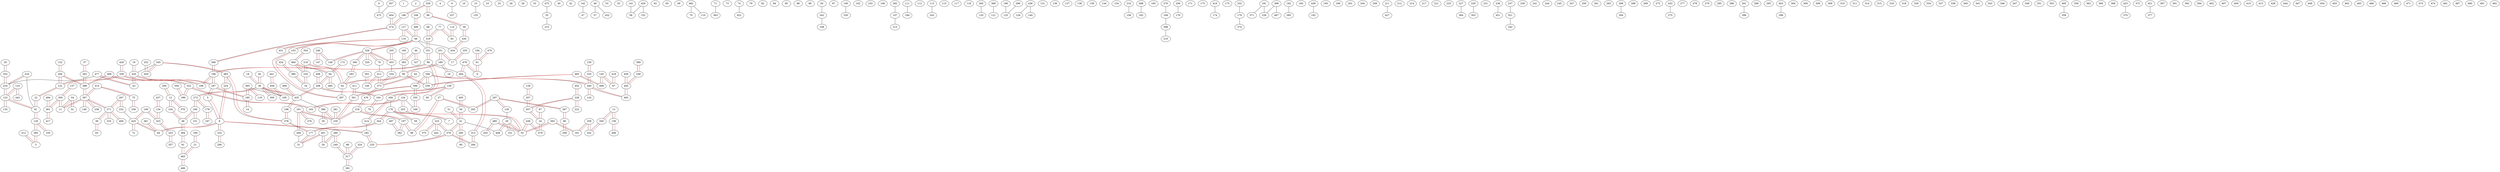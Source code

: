 graph ErdRen500_350_KrD_13160 {
0;
1;
2;
3;
4;
5;
6;
7;
8;
9;
10;
11;
12;
13;
14;
15;
16;
17;
18;
19;
20;
21;
22;
23;
24;
25;
26;
27;
28;
29;
30;
31;
32;
33;
34;
35;
36;
37;
38;
39;
40;
41;
42;
43;
44;
45;
46;
47;
48;
49;
50;
51;
52;
53;
54;
55;
56;
57;
58;
59;
60;
61;
62;
63;
64;
65;
66;
67;
68;
69;
70;
71;
72;
73;
74;
75;
76;
77;
78;
79;
80;
81;
82;
83;
84;
85;
86;
87;
88;
89;
90;
91;
92;
93;
94;
95;
96;
97;
98;
99;
100;
101;
102;
103;
104;
105;
106;
107;
108;
109;
110;
111;
112;
113;
114;
115;
116;
117;
118;
119;
120;
121;
122;
123;
124;
125;
126;
127;
128;
129;
130;
131;
132;
133;
134;
135;
136;
137;
138;
139;
140;
141;
142;
143;
144;
145;
146;
147;
148;
149;
150;
151;
152;
153;
154;
155;
156;
157;
158;
159;
160;
161;
162;
163;
164;
165;
166;
167;
168;
169;
170;
171;
172;
173;
174;
175;
176;
177;
178;
179;
180;
181;
182;
183;
184;
185;
186;
187;
188;
189;
190;
191;
192;
193;
194;
195;
196;
197;
198;
199;
200;
201;
202;
203;
204;
205;
206;
207;
208;
209;
210;
211;
212;
213;
214;
215;
216;
217;
218;
219;
220;
221;
222;
223;
224;
225;
226;
227;
228;
229;
230;
231;
232;
233;
234;
235;
236;
237;
238;
239;
240;
241;
242;
243;
244;
245;
246;
247;
248;
249;
250;
251;
252;
253;
254;
255;
256;
257;
258;
259;
260;
261;
262;
263;
264;
265;
266;
267;
268;
269;
270;
271;
272;
273;
274;
275;
276;
277;
278;
279;
280;
281;
282;
283;
284;
285;
286;
287;
288;
289;
290;
291;
292;
293;
294;
295;
296;
297;
298;
299;
300;
301;
302;
303;
304;
305;
306;
307;
308;
309;
310;
311;
312;
313;
314;
315;
316;
317;
318;
319;
320;
321;
322;
323;
324;
325;
326;
327;
328;
329;
330;
331;
332;
333;
334;
335;
336;
337;
338;
339;
340;
341;
342;
343;
344;
345;
346;
347;
348;
349;
350;
351;
352;
353;
354;
355;
356;
357;
358;
359;
360;
361;
362;
363;
364;
365;
366;
367;
368;
369;
370;
371;
372;
373;
374;
375;
376;
377;
378;
379;
380;
381;
382;
383;
384;
385;
386;
387;
388;
389;
390;
391;
392;
393;
394;
395;
396;
397;
398;
399;
400;
401;
402;
403;
404;
405;
406;
407;
408;
409;
410;
411;
412;
413;
414;
415;
416;
417;
418;
419;
420;
421;
422;
423;
424;
425;
426;
427;
428;
429;
430;
431;
432;
433;
434;
435;
436;
437;
438;
439;
440;
441;
442;
443;
444;
445;
446;
447;
448;
449;
450;
451;
452;
453;
454;
455;
456;
457;
458;
459;
460;
461;
462;
463;
464;
465;
466;
467;
468;
469;
470;
471;
472;
473;
474;
475;
476;
477;
478;
479;
480;
481;
482;
483;
484;
485;
486;
487;
488;
489;
490;
491;
492;
493;
494;
495;
496;
497;
498;
499;
271 -- 400[weight="66"];
496 -- 388[weight="63"];
299 -- 264[weight="17"];
116 -- 431[weight="11"];
283 -- 92[weight="68"];
198 -- 378[weight="18"];
252 -- 450[weight="64"];
182 -- 395[weight="25"];
339 -- 122[weight="48"];
398 -- 210[weight="49"];
74 -- 422[weight="98"];
18 -- 36[weight="16"];
483 -- 378[weight="13"];
104 -- 48[weight="44"];
35 -- 215[weight="38"];
75 -- 336[weight="65"];
216 -- 158[weight="97"];
365 -- 185[weight="89"];
477 -- 43[weight="61"];
393 -- 52[weight="47"];
465 -- 486[weight="11"];
348 -- 396[weight="25"];
418 -- 67[weight="88"];
416 -- 234[weight="13"];
27 -- 99[weight="55"];
56 -- 41[weight="96"];
27 -- 293[weight="39"];
477 -- 234[weight="98"];
404 -- 274[weight="85"];
176 -- 344[weight="30"];
383 -- 90[weight="51"];
45 -- 36[weight="60"];
322 -- 390[weight="51"];
328 -- 96[weight="52"];
322 -- 163[weight="53"];
317 -- 381[weight="6"];
305 -- 461[weight="2"];
157 -- 305[weight="59"];
208 -- 164[weight="60"];
345 -- 420[weight="78"];
297 -- 287[weight="10"];
220 -- 34[weight="56"];
296 -- 125[weight="2"];
380 -- 34[weight="43"];
126 -- 385[weight="78"];
124 -- 325[weight="66"];
342 -- 108[weight="14"];
460 -- 259[weight="8"];
36 -- 195[weight="24"];
161 -- 276[weight="70"];
54 -- 11[weight="17"];
71 -- 363[weight="68"];
478 -- 464[weight="68"];
87 -- 24[weight="46"];
37 -- 262[weight="36"];
189 -- 16[weight="14"];
54 -- 32[weight="90"];
246 -- 148[weight="18"];
393 -- 191[weight="51"];
305 -- 11[weight="41"];
249 -- 445[weight="7"];
194 -- 61[weight="89"];
123 -- 81[weight="19"];
326 -- 320[weight="75"];
333 -- 179[weight="32"];
440 -- 493[weight="2"];
66 -- 331[weight="92"];
172 -- 94[weight="15"];
38 -- 63[weight="57"];
384 -- 91[weight="61"];
159 -- 164[weight="39"];
197 -- 382[weight="69"];
476 -- 218[weight="85"];
373 -- 476[weight="27"];
127 -- 66[weight="93"];
385 -- 3[weight="97"];
19 -- 420[weight="51"];
256 -- 170[weight="19"];
29 -- 52[weight="4"];
49 -- 432[weight="14"];
109 -- 425[weight="93"];
482 -- 70[weight="91"];
435 -- 198[weight="42"];
251 -- 189[weight="23"];
421 -- 377[weight="79"];
41 -- 379[weight="47"];
386 -- 30[weight="57"];
326 -- 76[weight="6"];
13 -- 350[weight="22"];
435 -- 386[weight="88"];
76 -- 412[weight="97"];
496 -- 322[weight="55"];
419 -- 174[weight="80"];
379 -- 284[weight="41"];
457 -- 24[weight="26"];
176 -- 52[weight="5"];
262 -- 388[weight="65"];
153 -- 397[weight="21"];
307 -- 472[weight="83"];
411 -- 301[weight="50"];
13 -- 156[weight="82"];
218 -- 230[weight="52"];
291 -- 288[weight="64"];
187 -- 5[weight="73"];
80 -- 206[weight="64"];
94 -- 208[weight="45"];
301 -- 230[weight="13"];
494 -- 461[weight="99"];
294 -- 388[weight="62"];
416 -- 81[weight="49"];
15 -- 155[weight="75"];
232 -- 425[weight="82"];
396 -- 301[weight="14"];
8 -- 332[weight="83"];
495 -- 358[weight="12"];
326 -- 453[weight="41"];
423 -- 370[weight="29"];
328 -- 186[weight="29"];
93 -- 342[weight="53"];
408 -- 208[weight="60"];
91 -- 465[weight="91"];
265 -- 120[weight="27"];
348 -- 440[weight="1"];
237 -- 321[weight="21"];
211 -- 427[weight="78"];
271 -- 233[weight="77"];
207 -- 457[weight="65"];
335 -- 440[weight="37"];
187 -- 185[weight="55"];
90 -- 259[weight="22"];
464 -- 313[weight="15"];
20 -- 352[weight="75"];
321 -- 242[weight="32"];
274 -- 266[weight="23"];
415 -- 367[weight="56"];
145 -- 67[weight="23"];
181 -- 371[weight="21"];
77 -- 319[weight="1"];
388 -- 367[weight="63"];
98 -- 456[weight="3"];
484 -- 220[weight="69"];
365 -- 119[weight="6"];
294 -- 122[weight="81"];
483 -- 224[weight="53"];
240 -- 317[weight="89"];
168 -- 398[weight="30"];
436 -- 140[weight="5"];
189 -- 90[weight="16"];
156 -- 406[weight="27"];
236 -- 451[weight="89"];
260 -- 60[weight="58"];
297 -- 130[weight="43"];
29 -- 101[weight="50"];
425 -- 64[weight="2"];
456 -- 414[weight="48"];
134 -- 323[weight="3"];
98 -- 464[weight="94"];
438 -- 52[weight="14"];
401 -- 50[weight="91"];
489 -- 435[weight="99"];
420 -- 43[weight="87"];
66 -- 434[weight="98"];
355 -- 169[weight="9"];
273 -- 178[weight="83"];
461 -- 417[weight="50"];
12 -- 104[weight="75"];
24 -- 479[weight="96"];
176 -- 59[weight="65"];
258 -- 202[weight="98"];
81 -- 126[weight="30"];
453 -- 254[weight="90"];
354 -- 484[weight="37"];
223 -- 379[weight="34"];
46 -- 327[weight="89"];
365 -- 195[weight="92"];
426 -- 339[weight="69"];
352 -- 234[weight="96"];
190 -- 125[weight="41"];
196 -- 188[weight="19"];
438 -- 479[weight="92"];
107 -- 213[weight="60"];
498 -- 162[weight="25"];
205 -- 453[weight="37"];
133 -- 123[weight="67"];
41 -- 260[weight="75"];
98 -- 196[weight="53"];
458 -- 195[weight="88"];
39 -- 430[weight="30"];
389 -- 249[weight="81"];
412 -- 373[weight="65"];
179 -- 374[weight="20"];
86 -- 317[weight="80"];
429 -- 58[weight="22"];
122 -- 22[weight="6"];
127 -- 116[weight="14"];
5 -- 8[weight="22"];
128 -- 207[weight="87"];
266 -- 196[weight="53"];
475 -- 35[weight="17"];
36 -- 273[weight="71"];
246 -- 147[weight="64"];
145 -- 499[weight="11"];
437 -- 134[weight="94"];
325 -- 7[weight="57"];
113 -- 243[weight="19"];
9 -- 257[weight="28"];
441 -- 458[weight="22"];
77 -- 83[weight="66"];
44 -- 373[weight="9"];
100 -- 330[weight="37"];
228 -- 457[weight="1"];
420 -- 187[weight="12"];
433 -- 275[weight="10"];
280 -- 240[weight="40"];
160 -- 383[weight="30"];
141 -- 58[weight="94"];
271 -- 38[weight="99"];
326 -- 148[weight="91"];
459 -- 445[weight="82"];
345 -- 483[weight="46"];
66 -- 153[weight="81"];
66 -- 326[weight="56"];
229 -- 303[weight="3"];
323 -- 253[weight="23"];
227 -- 364[weight="32"];
219 -- 92[weight="8"];
109 -- 323[weight="48"];
429 -- 152[weight="73"];
51 -- 41[weight="70"];
488 -- 66[weight="59"];
130 -- 29[weight="79"];
68 -- 319[weight="98"];
367 -- 238[weight="4"];
430 -- 434[weight="20"];
22 -- 81[weight="80"];
161 -- 446[weight="52"];
248 -- 488[weight="78"];
180 -- 21[weight="2"];
46 -- 383[weight="95"];
345 -- 450[weight="41"];
61 -- 6[weight="83"];
124 -- 163[weight="24"];
94 -- 485[weight="49"];
424 -- 380[weight="69"];
344 -- 177[weight="65"];
302 -- 149[weight="34"];
446 -- 31[weight="88"];
181 -- 226[weight="59"];
292 -- 235[weight="89"];
360 -- 283[weight="44"];
281 -- 230[weight="89"];
164 -- 78[weight="26"];
224 -- 8[weight="8"];
234 -- 123[weight="12"];
414 -- 292[weight="75"];
255 -- 17[weight="7"];
219 -- 220[weight="66"];
8 -- 292[weight="17"];
270 -- 168[weight="14"];
415 -- 75[weight="35"];
350 -- 202[weight="64"];
92 -- 397[weight="87"];
460 -- 499[weight="44"];
123 -- 135[weight="17"];
287 -- 80[weight="47"];
48 -- 384[weight="83"];
0 -- 472[weight="95"];
401 -- 31[weight="6"];
379 -- 235[weight="62"];
497 -- 382[weight="65"];
367 -- 271[weight="49"];
254 -- 373[weight="5"];
280 -- 50[weight="4"];
399 -- 226[weight="17"];
228 -- 222[weight="95"];
361 -- 64[weight="5"];
456 -- 176[weight="76"];
126 -- 105[weight="40"];
267 -- 232[weight="77"];
452 -- 228[weight="24"];
332 -- 290[weight="98"];
480 -- 52[weight="96"];
166 -- 48[weight="46"];
378 -- 177[weight="13"];
267 -- 271[weight="56"];
36 -- 300[weight="8"];
208 -- 435[weight="4"];
12 -- 376[weight="51"];
425 -- 72[weight="35"];
166 -- 151[weight="58"];
367 -- 146[weight="74"];
326 -- 360[weight="68"];
412 -- 149[weight="15"];
253 -- 357[weight="43"];
29 -- 448[weight="21"];
185 -- 14[weight="71"];
399 -- 467[weight="94"];
36 -- 435[weight="34"];
124 -- 169[weight="81"];
132 -- 294[weight="19"];
223 -- 442[weight="76"];
319 -- 331[weight="68"];
218 -- 197[weight="12"];
386 -- 230[weight="53"];
223 -- 375[weight="55"];
133 -- 443[weight="74"];
369 -- 121[weight="91"];
331 -- 98[weight="86"];
478 -- 6[weight="30"];
436 -- 129[weight="2"];
114 -- 83[weight="81"];
197 -- 99[weight="54"];
41 -- 448[weight="98"];
186 -- 274[weight="39"];
161 -- 230[weight="44"];
90 -- 92[weight="46"];
282 -- 107[weight="11"];
8 -- 64[weight="51"];
150 -- 335[weight="78"];
339 -- 188[weight="49"];
159 -- 95[weight="13"];
396 -- 355[weight="21"];
273 -- 166[weight="89"];
403 -- 298[weight="83"];
312 -- 3[weight="6"];
367 -- 11[weight="34"];
111 -- 184[weight="74"];
297 -- 293[weight="61"];
21 -- 465[weight="2"];
49 -- 57[weight="73"];
440 -- 143[weight="45"];
258 -- 191[weight="31"];
96 -- 39[weight="11"];
445 -- 493[weight="7"];
177 -- 31[weight="42"];
439 -- 192[weight="85"];
142 -- 47[weight="81"];
313 -- 284[weight="49"];
178 -- 167[weight="69"];
470 -- 61[weight="25"];
348 -- 259[weight="50"];
480 -- 203[weight="30"];
482 -- 110[weight="62"];
356 -- 390[weight="13"];
251 -- 17[weight="80"];
200 -- 12[weight="96"];
324 -- 317[weight="27"];
484 -- 94[weight="68"];
405 -- 56[weight="66"];
196 -- 187[weight="57"];
348 -- 440 [color=red,] ;
440 -- 493 [color=red,] ;
445 -- 493 [color=red,] ;
249 -- 445 [color=red,] ;
348 -- 396 [color=red,] ;
396 -- 301 [color=red,] ;
301 -- 230 [color=red,] ;
396 -- 355 [color=red,] ;
355 -- 169 [color=red,] ;
335 -- 440 [color=red,] ;
161 -- 230 [color=red,] ;
440 -- 143 [color=red,] ;
411 -- 301 [color=red,] ;
348 -- 259 [color=red,] ;
460 -- 259 [color=red,] ;
90 -- 259 [color=red,] ;
189 -- 90 [color=red,] ;
189 -- 16 [color=red,] ;
251 -- 189 [color=red,] ;
460 -- 499 [color=red,] ;
145 -- 499 [color=red,] ;
145 -- 67 [color=red,] ;
90 -- 92 [color=red,] ;
219 -- 92 [color=red,] ;
383 -- 90 [color=red,] ;
160 -- 383 [color=red,] ;
218 -- 230 [color=red,] ;
218 -- 197 [color=red,] ;
161 -- 446 [color=red,] ;
386 -- 230 [color=red,] ;
197 -- 99 [color=red,] ;
27 -- 99 [color=red,] ;
27 -- 293 [color=red,] ;
386 -- 30 [color=red,] ;
297 -- 293 [color=red,] ;
297 -- 287 [color=red,] ;
297 -- 130 [color=red,] ;
287 -- 80 [color=red,] ;
80 -- 206 [color=red,] ;
219 -- 220 [color=red,] ;
220 -- 34 [color=red,] ;
380 -- 34 [color=red,] ;
283 -- 92 [color=red,] ;
360 -- 283 [color=red,] ;
326 -- 360 [color=red,] ;
326 -- 76 [color=red,] ;
326 -- 453 [color=red,] ;
205 -- 453 [color=red,] ;
66 -- 326 [color=red,] ;
488 -- 66 [color=red,] ;
197 -- 382 [color=red,] ;
497 -- 382 [color=red,] ;
484 -- 220 [color=red,] ;
354 -- 484 [color=red,] ;
484 -- 94 [color=red,] ;
172 -- 94 [color=red,] ;
94 -- 208 [color=red,] ;
208 -- 435 [color=red,] ;
36 -- 435 [color=red,] ;
36 -- 300 [color=red,] ;
18 -- 36 [color=red,] ;
36 -- 195 [color=red,] ;
435 -- 198 [color=red,] ;
198 -- 378 [color=red,] ;
483 -- 378 [color=red,] ;
378 -- 177 [color=red,] ;
177 -- 31 [color=red,] ;
401 -- 31 [color=red,] ;
345 -- 483 [color=red,] ;
345 -- 450 [color=red,] ;
94 -- 485 [color=red,] ;
483 -- 224 [color=red,] ;
224 -- 8 [color=red,] ;
8 -- 292 [color=red,] ;
5 -- 8 [color=red,] ;
8 -- 64 [color=red,] ;
425 -- 64 [color=red,] ;
361 -- 64 [color=red,] ;
425 -- 72 [color=red,] ;
45 -- 36 [color=red,] ;
208 -- 164 [color=red,] ;
164 -- 78 [color=red,] ;
159 -- 164 [color=red,] ;
159 -- 95 [color=red,] ;
408 -- 208 [color=red,] ;
252 -- 450 [color=red,] ;
344 -- 177 [color=red,] ;
176 -- 344 [color=red,] ;
176 -- 52 [color=red,] ;
29 -- 52 [color=red,] ;
438 -- 52 [color=red,] ;
29 -- 448 [color=red,] ;
393 -- 52 [color=red,] ;
29 -- 101 [color=red,] ;
393 -- 191 [color=red,] ;
258 -- 191 [color=red,] ;
176 -- 59 [color=red,] ;
424 -- 380 [color=red,] ;
161 -- 276 [color=red,] ;
36 -- 273 [color=red,] ;
187 -- 5 [color=red,] ;
420 -- 187 [color=red,] ;
19 -- 420 [color=red,] ;
187 -- 185 [color=red,] ;
196 -- 187 [color=red,] ;
196 -- 188 [color=red,] ;
339 -- 188 [color=red,] ;
339 -- 122 [color=red,] ;
122 -- 22 [color=red,] ;
98 -- 196 [color=red,] ;
98 -- 456 [color=red,] ;
456 -- 414 [color=red,] ;
266 -- 196 [color=red,] ;
274 -- 266 [color=red,] ;
186 -- 274 [color=red,] ;
328 -- 186 [color=red,] ;
328 -- 96 [color=red,] ;
96 -- 39 [color=red,] ;
39 -- 430 [color=red,] ;
430 -- 434 [color=red,] ;
426 -- 339 [color=red,] ;
185 -- 14 [color=red,] ;
326 -- 320 [color=red,] ;
248 -- 488 [color=red,] ;
150 -- 335 [color=red,] ;
22 -- 81 [color=red,] ;
123 -- 81 [color=red,] ;
234 -- 123 [color=red,] ;
416 -- 234 [color=red,] ;
123 -- 135 [color=red,] ;
81 -- 126 [color=red,] ;
126 -- 105 [color=red,] ;
133 -- 123 [color=red,] ;
133 -- 443 [color=red,] ;
126 -- 385 [color=red,] ;
251 -- 17 [color=red,] ;
255 -- 17 [color=red,] ;
294 -- 122 [color=red,] ;
132 -- 294 [color=red,] ;
294 -- 388 [color=red,] ;
496 -- 388 [color=red,] ;
496 -- 322 [color=red,] ;
322 -- 390 [color=red,] ;
356 -- 390 [color=red,] ;
322 -- 163 [color=red,] ;
124 -- 163 [color=red,] ;
388 -- 367 [color=red,] ;
367 -- 238 [color=red,] ;
367 -- 11 [color=red,] ;
54 -- 11 [color=red,] ;
305 -- 11 [color=red,] ;
305 -- 461 [color=red,] ;
367 -- 271 [color=red,] ;
461 -- 417 [color=red,] ;
415 -- 367 [color=red,] ;
415 -- 75 [color=red,] ;
267 -- 271 [color=red,] ;
157 -- 305 [color=red,] ;
75 -- 336 [color=red,] ;
262 -- 388 [color=red,] ;
37 -- 262 [color=red,] ;
271 -- 400 [color=red,] ;
124 -- 325 [color=red,] ;
325 -- 7 [color=red,] ;
367 -- 146 [color=red,] ;
271 -- 233 [color=red,] ;
267 -- 232 [color=red,] ;
389 -- 249 [color=red,] ;
66 -- 153 [color=red,] ;
153 -- 397 [color=red,] ;
459 -- 445 [color=red,] ;
8 -- 332 [color=red,] ;
273 -- 178 [color=red,] ;
178 -- 167 [color=red,] ;
404 -- 274 [color=red,] ;
476 -- 218 [color=red,] ;
373 -- 476 [color=red,] ;
254 -- 373 [color=red,] ;
44 -- 373 [color=red,] ;
412 -- 373 [color=red,] ;
412 -- 149 [color=red,] ;
302 -- 149 [color=red,] ;
331 -- 98 [color=red,] ;
319 -- 331 [color=red,] ;
77 -- 319 [color=red,] ;
77 -- 83 [color=red,] ;
114 -- 83 [color=red,] ;
420 -- 43 [color=red,] ;
477 -- 43 [color=red,] ;
418 -- 67 [color=red,] ;
458 -- 195 [color=red,] ;
441 -- 458 [color=red,] ;
365 -- 185 [color=red,] ;
365 -- 119 [color=red,] ;
292 -- 235 [color=red,] ;
379 -- 235 [color=red,] ;
223 -- 379 [color=red,] ;
379 -- 284 [color=red,] ;
41 -- 379 [color=red,] ;
313 -- 284 [color=red,] ;
464 -- 313 [color=red,] ;
223 -- 375 [color=red,] ;
478 -- 464 [color=red,] ;
478 -- 6 [color=red,] ;
51 -- 41 [color=red,] ;
41 -- 260 [color=red,] ;
260 -- 60 [color=red,] ;
223 -- 442 [color=red,] ;
61 -- 6 [color=red,] ;
470 -- 61 [color=red,] ;
194 -- 61 [color=red,] ;
281 -- 230 [color=red,] ;
273 -- 166 [color=red,] ;
166 -- 48 [color=red,] ;
104 -- 48 [color=red,] ;
166 -- 151 [color=red,] ;
12 -- 104 [color=red,] ;
12 -- 376 [color=red,] ;
48 -- 384 [color=red,] ;
384 -- 91 [color=red,] ;
54 -- 32 [color=red,] ;
91 -- 465 [color=red,] ;
21 -- 465 [color=red,] ;
180 -- 21 [color=red,] ;
465 -- 486 [color=red,] ;
401 -- 50 [color=red,] ;
280 -- 50 [color=red,] ;
280 -- 240 [color=red,] ;
240 -- 317 [color=red,] ;
317 -- 381 [color=red,] ;
324 -- 317 [color=red,] ;
86 -- 317 [color=red,] ;
326 -- 148 [color=red,] ;
246 -- 148 [color=red,] ;
246 -- 147 [color=red,] ;
438 -- 479 [color=red,] ;
127 -- 66 [color=red,] ;
127 -- 116 [color=red,] ;
116 -- 431 [color=red,] ;
109 -- 425 [color=red,] ;
109 -- 323 [color=red,] ;
134 -- 323 [color=red,] ;
323 -- 253 [color=red,] ;
253 -- 357 [color=red,] ;
437 -- 134 [color=red,] ;
46 -- 383 [color=red,] ;
46 -- 327 [color=red,] ;
56 -- 41 [color=red,] ;
405 -- 56 [color=red,] ;
24 -- 479 [color=red,] ;
457 -- 24 [color=red,] ;
228 -- 457 [color=red,] ;
452 -- 228 [color=red,] ;
87 -- 24 [color=red,] ;
207 -- 457 [color=red,] ;
128 -- 207 [color=red,] ;
228 -- 222 [color=red,] ;
352 -- 234 [color=red,] ;
20 -- 352 [color=red,] ;
480 -- 52 [color=red,] ;
480 -- 203 [color=red,] ;
200 -- 12 [color=red,] ;
385 -- 3 [color=red,] ;
312 -- 3 [color=red,] ;
258 -- 202 [color=red,] ;
350 -- 202 [color=red,] ;
13 -- 350 [color=red,] ;
13 -- 156 [color=red,] ;
156 -- 406 [color=red,] ;
68 -- 319 [color=red,] ;
332 -- 290 [color=red,] ;
494 -- 461 [color=red,] ;
489 -- 435 [color=red,] ;
271 -- 38 [color=red,] ;
38 -- 63 [color=red,] ;
}